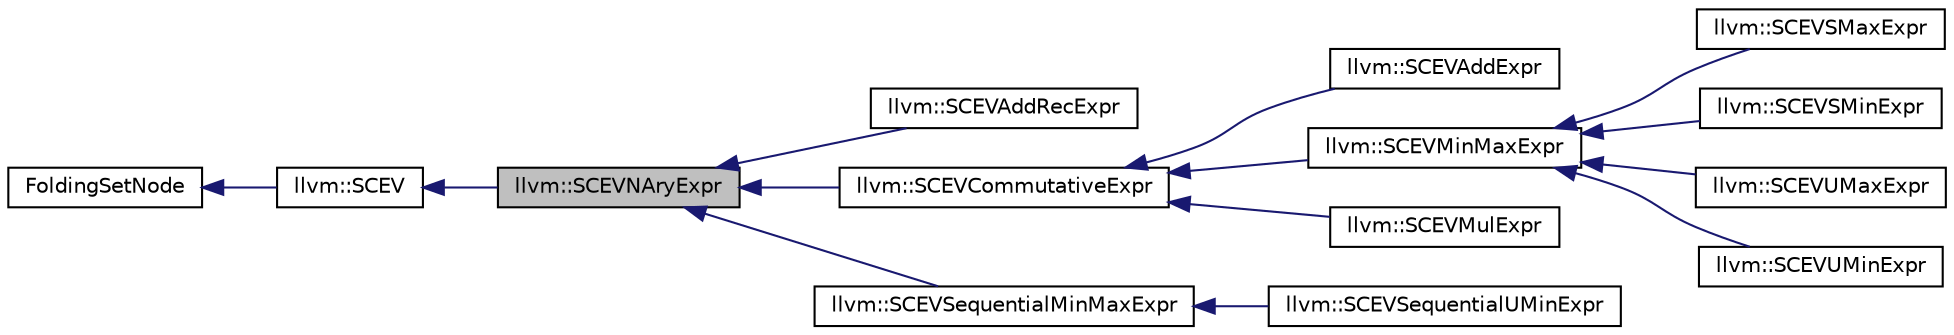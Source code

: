 digraph "llvm::SCEVNAryExpr"
{
 // LATEX_PDF_SIZE
  bgcolor="transparent";
  edge [fontname="Helvetica",fontsize="10",labelfontname="Helvetica",labelfontsize="10"];
  node [fontname="Helvetica",fontsize="10",shape=record];
  rankdir="LR";
  Node1 [label="llvm::SCEVNAryExpr",height=0.2,width=0.4,color="black", fillcolor="grey75", style="filled", fontcolor="black",tooltip="This node is a base class providing common functionality for n'ary operators."];
  Node2 -> Node1 [dir="back",color="midnightblue",fontsize="10",style="solid",fontname="Helvetica"];
  Node2 [label="llvm::SCEV",height=0.2,width=0.4,color="black",URL="$classllvm_1_1SCEV.html",tooltip="This class represents an analyzed expression in the program."];
  Node3 -> Node2 [dir="back",color="midnightblue",fontsize="10",style="solid",fontname="Helvetica"];
  Node3 [label="FoldingSetNode",height=0.2,width=0.4,color="black",URL="$classllvm_1_1FoldingSetBase_1_1Node.html",tooltip="Node - This class is used to maintain the singly linked bucket list in a folding set."];
  Node1 -> Node4 [dir="back",color="midnightblue",fontsize="10",style="solid",fontname="Helvetica"];
  Node4 [label="llvm::SCEVAddRecExpr",height=0.2,width=0.4,color="black",URL="$classllvm_1_1SCEVAddRecExpr.html",tooltip="This node represents a polynomial recurrence on the trip count of the specified loop."];
  Node1 -> Node5 [dir="back",color="midnightblue",fontsize="10",style="solid",fontname="Helvetica"];
  Node5 [label="llvm::SCEVCommutativeExpr",height=0.2,width=0.4,color="black",URL="$classllvm_1_1SCEVCommutativeExpr.html",tooltip="This node is the base class for n'ary commutative operators."];
  Node5 -> Node6 [dir="back",color="midnightblue",fontsize="10",style="solid",fontname="Helvetica"];
  Node6 [label="llvm::SCEVAddExpr",height=0.2,width=0.4,color="black",URL="$classllvm_1_1SCEVAddExpr.html",tooltip="This node represents an addition of some number of SCEVs."];
  Node5 -> Node7 [dir="back",color="midnightblue",fontsize="10",style="solid",fontname="Helvetica"];
  Node7 [label="llvm::SCEVMinMaxExpr",height=0.2,width=0.4,color="black",URL="$classllvm_1_1SCEVMinMaxExpr.html",tooltip="This node is the base class min/max selections."];
  Node7 -> Node8 [dir="back",color="midnightblue",fontsize="10",style="solid",fontname="Helvetica"];
  Node8 [label="llvm::SCEVSMaxExpr",height=0.2,width=0.4,color="black",URL="$classllvm_1_1SCEVSMaxExpr.html",tooltip="This class represents a signed maximum selection."];
  Node7 -> Node9 [dir="back",color="midnightblue",fontsize="10",style="solid",fontname="Helvetica"];
  Node9 [label="llvm::SCEVSMinExpr",height=0.2,width=0.4,color="black",URL="$classllvm_1_1SCEVSMinExpr.html",tooltip="This class represents a signed minimum selection."];
  Node7 -> Node10 [dir="back",color="midnightblue",fontsize="10",style="solid",fontname="Helvetica"];
  Node10 [label="llvm::SCEVUMaxExpr",height=0.2,width=0.4,color="black",URL="$classllvm_1_1SCEVUMaxExpr.html",tooltip="This class represents an unsigned maximum selection."];
  Node7 -> Node11 [dir="back",color="midnightblue",fontsize="10",style="solid",fontname="Helvetica"];
  Node11 [label="llvm::SCEVUMinExpr",height=0.2,width=0.4,color="black",URL="$classllvm_1_1SCEVUMinExpr.html",tooltip="This class represents an unsigned minimum selection."];
  Node5 -> Node12 [dir="back",color="midnightblue",fontsize="10",style="solid",fontname="Helvetica"];
  Node12 [label="llvm::SCEVMulExpr",height=0.2,width=0.4,color="black",URL="$classllvm_1_1SCEVMulExpr.html",tooltip="This node represents multiplication of some number of SCEVs."];
  Node1 -> Node13 [dir="back",color="midnightblue",fontsize="10",style="solid",fontname="Helvetica"];
  Node13 [label="llvm::SCEVSequentialMinMaxExpr",height=0.2,width=0.4,color="black",URL="$classllvm_1_1SCEVSequentialMinMaxExpr.html",tooltip="This node is the base class for sequential/in-order min/max selections."];
  Node13 -> Node14 [dir="back",color="midnightblue",fontsize="10",style="solid",fontname="Helvetica"];
  Node14 [label="llvm::SCEVSequentialUMinExpr",height=0.2,width=0.4,color="black",URL="$classllvm_1_1SCEVSequentialUMinExpr.html",tooltip="This class represents a sequential/in-order unsigned minimum selection."];
}
